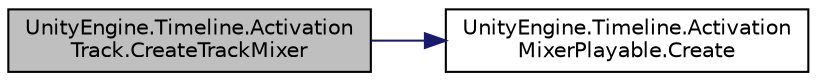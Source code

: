 digraph "UnityEngine.Timeline.ActivationTrack.CreateTrackMixer"
{
 // LATEX_PDF_SIZE
  edge [fontname="Helvetica",fontsize="10",labelfontname="Helvetica",labelfontsize="10"];
  node [fontname="Helvetica",fontsize="10",shape=record];
  rankdir="LR";
  Node1 [label="UnityEngine.Timeline.Activation\lTrack.CreateTrackMixer",height=0.2,width=0.4,color="black", fillcolor="grey75", style="filled", fontcolor="black",tooltip="Creates a mixer used to blend playables generated by clips on the track."];
  Node1 -> Node2 [color="midnightblue",fontsize="10",style="solid",fontname="Helvetica"];
  Node2 [label="UnityEngine.Timeline.Activation\lMixerPlayable.Create",height=0.2,width=0.4,color="black", fillcolor="white", style="filled",URL="$class_unity_engine_1_1_timeline_1_1_activation_mixer_playable.html#adaf1e16b22ebbffe4855d4e218e272cc",tooltip=" "];
}
